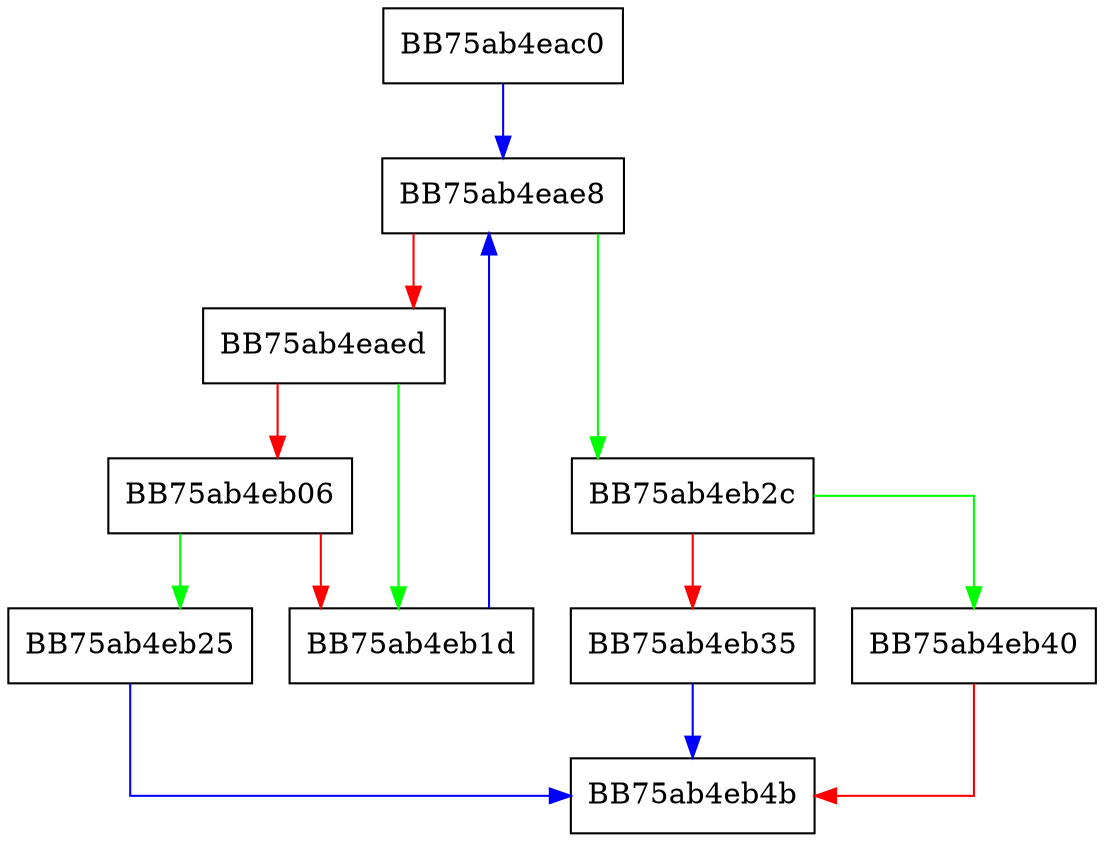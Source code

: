 digraph exprNodeIsConstantOrGroupBy {
  node [shape="box"];
  graph [splines=ortho];
  BB75ab4eac0 -> BB75ab4eae8 [color="blue"];
  BB75ab4eae8 -> BB75ab4eb2c [color="green"];
  BB75ab4eae8 -> BB75ab4eaed [color="red"];
  BB75ab4eaed -> BB75ab4eb1d [color="green"];
  BB75ab4eaed -> BB75ab4eb06 [color="red"];
  BB75ab4eb06 -> BB75ab4eb25 [color="green"];
  BB75ab4eb06 -> BB75ab4eb1d [color="red"];
  BB75ab4eb1d -> BB75ab4eae8 [color="blue"];
  BB75ab4eb25 -> BB75ab4eb4b [color="blue"];
  BB75ab4eb2c -> BB75ab4eb40 [color="green"];
  BB75ab4eb2c -> BB75ab4eb35 [color="red"];
  BB75ab4eb35 -> BB75ab4eb4b [color="blue"];
  BB75ab4eb40 -> BB75ab4eb4b [color="red"];
}
